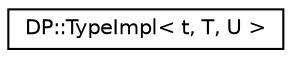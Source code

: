 digraph "Graphical Class Hierarchy"
{
 // LATEX_PDF_SIZE
  edge [fontname="Helvetica",fontsize="10",labelfontname="Helvetica",labelfontsize="10"];
  node [fontname="Helvetica",fontsize="10",shape=record];
  rankdir="LR";
  Node0 [label="DP::TypeImpl\< t, T, U \>",height=0.2,width=0.4,color="black", fillcolor="white", style="filled",URL="$dc/d55/structDP_1_1TypeImpl.html",tooltip=" "];
}
